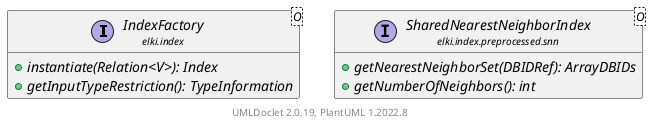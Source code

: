 @startuml
    remove .*\.(Instance|Par|Parameterizer|Factory)$
    set namespaceSeparator none
    hide empty fields
    hide empty methods

    interface "<size:14>SharedNearestNeighborIndex.Factory\n<size:10>elki.index.preprocessed.snn" as elki.index.preprocessed.snn.SharedNearestNeighborIndex.Factory<O> [[SharedNearestNeighborIndex.Factory.html]] {
        {abstract} +instantiate(Relation<O>): SharedNearestNeighborIndex<O>
        {abstract} +getNumberOfNeighbors(): int
    }

    interface "<size:14>IndexFactory\n<size:10>elki.index" as elki.index.IndexFactory<O> [[../../IndexFactory.html]] {
        {abstract} +instantiate(Relation<V>): Index
        {abstract} +getInputTypeRestriction(): TypeInformation
    }
    interface "<size:14>SharedNearestNeighborIndex\n<size:10>elki.index.preprocessed.snn" as elki.index.preprocessed.snn.SharedNearestNeighborIndex<O> [[SharedNearestNeighborIndex.html]] {
        {abstract} +getNearestNeighborSet(DBIDRef): ArrayDBIDs
        {abstract} +getNumberOfNeighbors(): int
    }

    elki.index.IndexFactory <|-- elki.index.preprocessed.snn.SharedNearestNeighborIndex.Factory
    elki.index.preprocessed.snn.SharedNearestNeighborIndex +-- elki.index.preprocessed.snn.SharedNearestNeighborIndex.Factory

    center footer UMLDoclet 2.0.19, PlantUML 1.2022.8
@enduml
